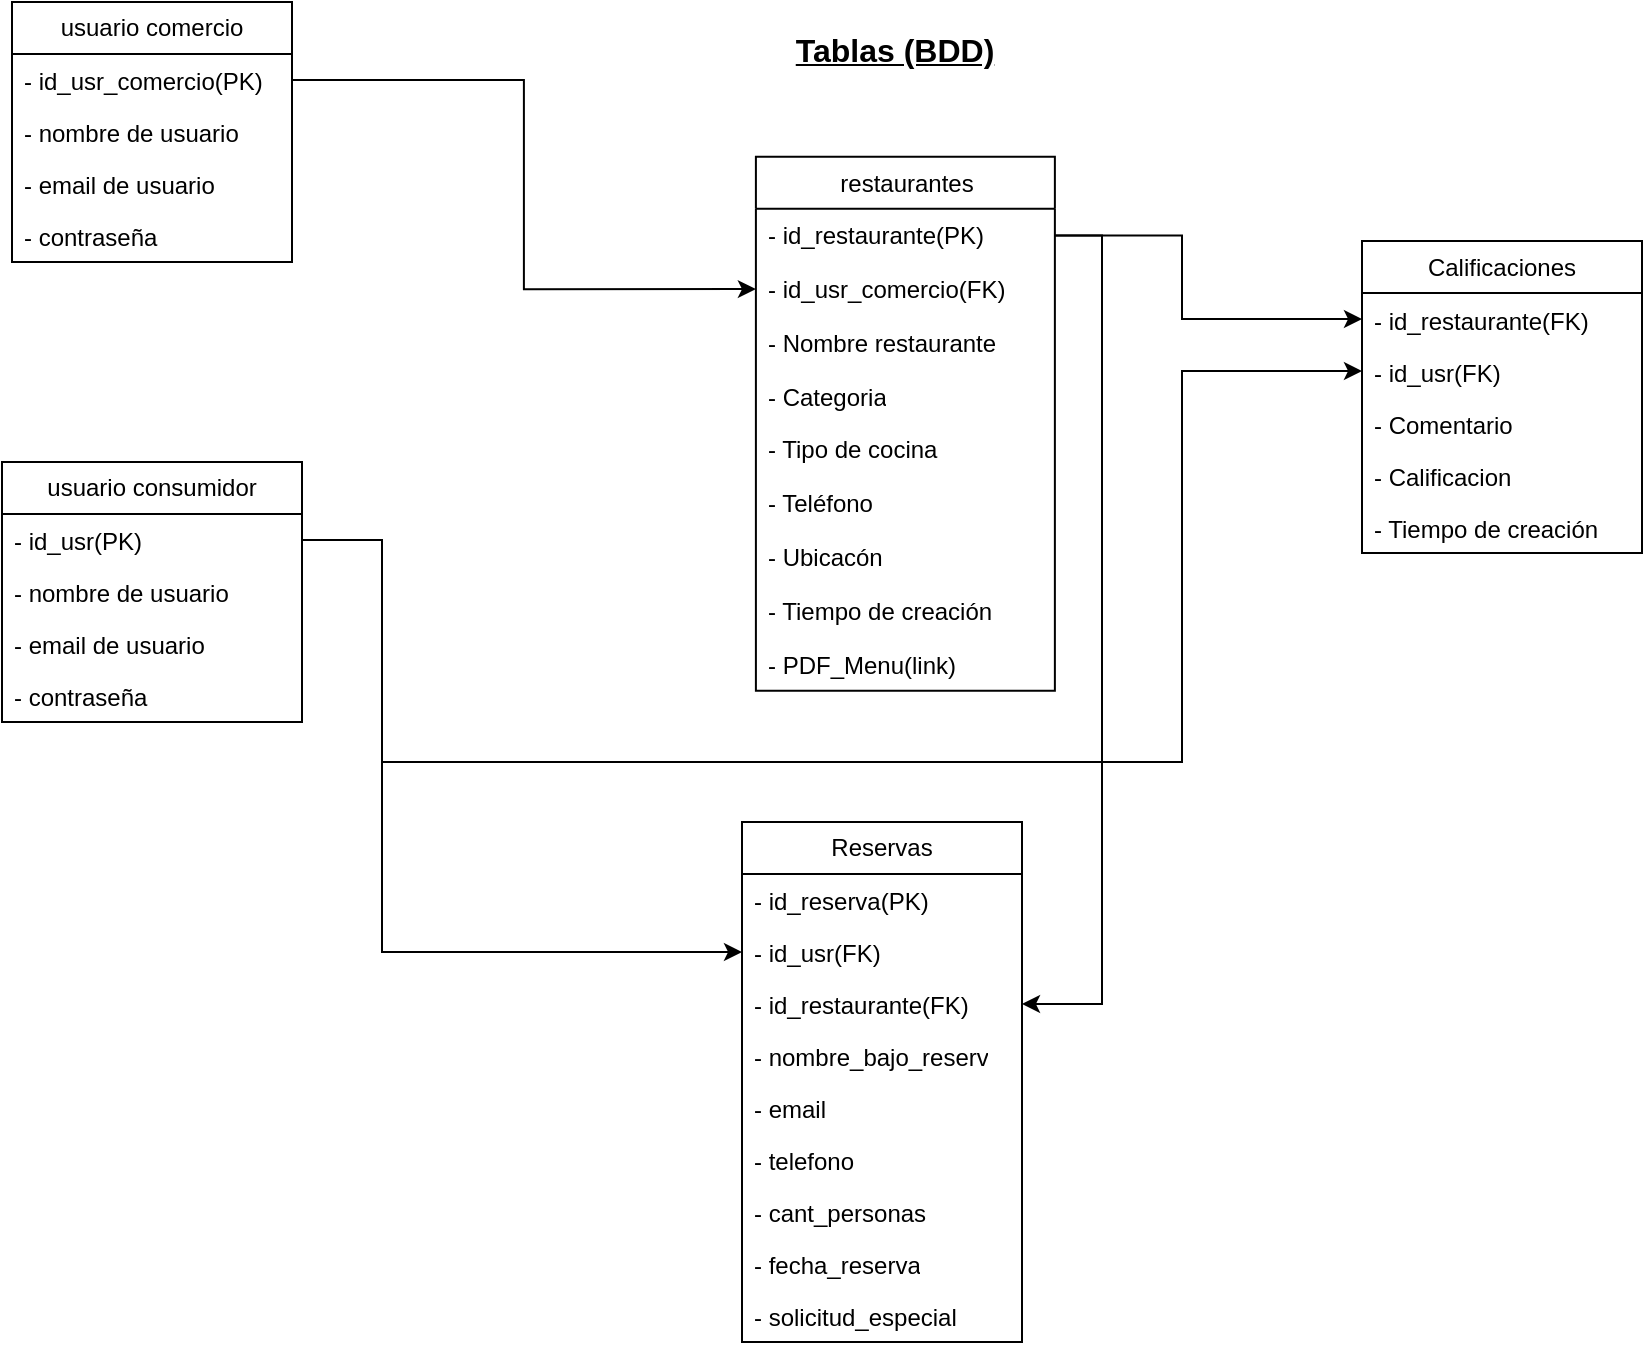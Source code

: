 <mxfile version="27.0.9" pages="2">
  <diagram name="Página-1" id="EkwbpVTmHKgtRrNrL3jN">
    <mxGraphModel dx="2352" dy="2731" grid="1" gridSize="10" guides="1" tooltips="1" connect="1" arrows="1" fold="1" page="1" pageScale="1" pageWidth="827" pageHeight="1169" math="0" shadow="0">
      <root>
        <mxCell id="0" />
        <mxCell id="1" parent="0" />
        <mxCell id="1ydhK5MR_Jvg4qvU5Txj-36" value="Reservas" style="swimlane;fontStyle=0;childLayout=stackLayout;horizontal=1;startSize=26;fillColor=none;horizontalStack=0;resizeParent=1;resizeParentMax=0;resizeLast=0;collapsible=1;marginBottom=0;whiteSpace=wrap;html=1;" vertex="1" parent="1">
          <mxGeometry x="-900" y="-1820" width="140" height="260" as="geometry" />
        </mxCell>
        <mxCell id="1ydhK5MR_Jvg4qvU5Txj-37" value="- id_reserva(PK)" style="text;strokeColor=none;fillColor=none;align=left;verticalAlign=top;spacingLeft=4;spacingRight=4;overflow=hidden;rotatable=0;points=[[0,0.5],[1,0.5]];portConstraint=eastwest;whiteSpace=wrap;html=1;" vertex="1" parent="1ydhK5MR_Jvg4qvU5Txj-36">
          <mxGeometry y="26" width="140" height="26" as="geometry" />
        </mxCell>
        <mxCell id="1ydhK5MR_Jvg4qvU5Txj-38" value="- id_usr(FK)" style="text;strokeColor=none;fillColor=none;align=left;verticalAlign=top;spacingLeft=4;spacingRight=4;overflow=hidden;rotatable=0;points=[[0,0.5],[1,0.5]];portConstraint=eastwest;whiteSpace=wrap;html=1;" vertex="1" parent="1ydhK5MR_Jvg4qvU5Txj-36">
          <mxGeometry y="52" width="140" height="26" as="geometry" />
        </mxCell>
        <mxCell id="1ydhK5MR_Jvg4qvU5Txj-39" value="- id_restaurante(FK)" style="text;strokeColor=none;fillColor=none;align=left;verticalAlign=top;spacingLeft=4;spacingRight=4;overflow=hidden;rotatable=0;points=[[0,0.5],[1,0.5]];portConstraint=eastwest;whiteSpace=wrap;html=1;" vertex="1" parent="1ydhK5MR_Jvg4qvU5Txj-36">
          <mxGeometry y="78" width="140" height="26" as="geometry" />
        </mxCell>
        <mxCell id="1ydhK5MR_Jvg4qvU5Txj-40" value="- nombre_bajo_reserv" style="text;strokeColor=none;fillColor=none;align=left;verticalAlign=top;spacingLeft=4;spacingRight=4;overflow=hidden;rotatable=0;points=[[0,0.5],[1,0.5]];portConstraint=eastwest;whiteSpace=wrap;html=1;" vertex="1" parent="1ydhK5MR_Jvg4qvU5Txj-36">
          <mxGeometry y="104" width="140" height="26" as="geometry" />
        </mxCell>
        <mxCell id="1ydhK5MR_Jvg4qvU5Txj-41" value="- email" style="text;strokeColor=none;fillColor=none;align=left;verticalAlign=top;spacingLeft=4;spacingRight=4;overflow=hidden;rotatable=0;points=[[0,0.5],[1,0.5]];portConstraint=eastwest;whiteSpace=wrap;html=1;" vertex="1" parent="1ydhK5MR_Jvg4qvU5Txj-36">
          <mxGeometry y="130" width="140" height="26" as="geometry" />
        </mxCell>
        <mxCell id="1ydhK5MR_Jvg4qvU5Txj-42" value="- telefono" style="text;strokeColor=none;fillColor=none;align=left;verticalAlign=top;spacingLeft=4;spacingRight=4;overflow=hidden;rotatable=0;points=[[0,0.5],[1,0.5]];portConstraint=eastwest;whiteSpace=wrap;html=1;" vertex="1" parent="1ydhK5MR_Jvg4qvU5Txj-36">
          <mxGeometry y="156" width="140" height="26" as="geometry" />
        </mxCell>
        <mxCell id="1ydhK5MR_Jvg4qvU5Txj-43" value="- cant_personas" style="text;strokeColor=none;fillColor=none;align=left;verticalAlign=top;spacingLeft=4;spacingRight=4;overflow=hidden;rotatable=0;points=[[0,0.5],[1,0.5]];portConstraint=eastwest;whiteSpace=wrap;html=1;" vertex="1" parent="1ydhK5MR_Jvg4qvU5Txj-36">
          <mxGeometry y="182" width="140" height="26" as="geometry" />
        </mxCell>
        <mxCell id="1ydhK5MR_Jvg4qvU5Txj-45" value="- fecha_reserva" style="text;strokeColor=none;fillColor=none;align=left;verticalAlign=top;spacingLeft=4;spacingRight=4;overflow=hidden;rotatable=0;points=[[0,0.5],[1,0.5]];portConstraint=eastwest;whiteSpace=wrap;html=1;" vertex="1" parent="1ydhK5MR_Jvg4qvU5Txj-36">
          <mxGeometry y="208" width="140" height="26" as="geometry" />
        </mxCell>
        <mxCell id="1ydhK5MR_Jvg4qvU5Txj-46" value="- solicitud_especial" style="text;strokeColor=none;fillColor=none;align=left;verticalAlign=top;spacingLeft=4;spacingRight=4;overflow=hidden;rotatable=0;points=[[0,0.5],[1,0.5]];portConstraint=eastwest;whiteSpace=wrap;html=1;" vertex="1" parent="1ydhK5MR_Jvg4qvU5Txj-36">
          <mxGeometry y="234" width="140" height="26" as="geometry" />
        </mxCell>
        <mxCell id="1ydhK5MR_Jvg4qvU5Txj-1" value="&lt;u&gt;&lt;font&gt;Tablas (BDD)&lt;/font&gt;&lt;/u&gt;" style="text;align=center;fontStyle=1;verticalAlign=middle;spacingLeft=3;spacingRight=3;strokeColor=none;rotatable=0;points=[[0,0.5],[1,0.5]];portConstraint=eastwest;html=1;fontSize=16;container=0;" vertex="1" parent="1">
          <mxGeometry x="-914.407" y="-2220" width="181.525" height="27.372" as="geometry" />
        </mxCell>
        <mxCell id="1ydhK5MR_Jvg4qvU5Txj-2" style="text;strokeColor=none;fillColor=none;align=left;verticalAlign=top;spacingLeft=4;spacingRight=4;overflow=hidden;rotatable=0;points=[[0,0.5],[1,0.5]];portConstraint=eastwest;whiteSpace=wrap;html=1;" vertex="1" parent="1">
          <mxGeometry x="-893.051" y="-1967.335" width="117.458" height="14.739" as="geometry" />
        </mxCell>
        <mxCell id="1ydhK5MR_Jvg4qvU5Txj-3" style="text;strokeColor=none;fillColor=none;align=left;verticalAlign=top;spacingLeft=4;spacingRight=4;overflow=hidden;rotatable=0;points=[[0,0.5],[1,0.5]];portConstraint=eastwest;whiteSpace=wrap;html=1;" vertex="1" parent="1">
          <mxGeometry x="-898.39" y="-2054.715" width="149.492" height="33.689" as="geometry" />
        </mxCell>
        <mxCell id="1ydhK5MR_Jvg4qvU5Txj-6" value="usuario consumidor" style="swimlane;fontStyle=0;childLayout=stackLayout;horizontal=1;startSize=26;fillColor=none;horizontalStack=0;resizeParent=1;resizeParentMax=0;resizeLast=0;collapsible=1;marginBottom=0;whiteSpace=wrap;html=1;" vertex="1" parent="1">
          <mxGeometry x="-1270" y="-2000" width="150" height="130" as="geometry" />
        </mxCell>
        <mxCell id="1ydhK5MR_Jvg4qvU5Txj-8" value="- id_usr(PK)" style="text;strokeColor=none;fillColor=none;align=left;verticalAlign=top;spacingLeft=4;spacingRight=4;overflow=hidden;rotatable=0;points=[[0,0.5],[1,0.5]];portConstraint=eastwest;whiteSpace=wrap;html=1;" vertex="1" parent="1ydhK5MR_Jvg4qvU5Txj-6">
          <mxGeometry y="26" width="150" height="26" as="geometry" />
        </mxCell>
        <mxCell id="1ydhK5MR_Jvg4qvU5Txj-9" value="- nombre de usuario" style="text;strokeColor=none;fillColor=none;align=left;verticalAlign=top;spacingLeft=4;spacingRight=4;overflow=hidden;rotatable=0;points=[[0,0.5],[1,0.5]];portConstraint=eastwest;whiteSpace=wrap;html=1;" vertex="1" parent="1ydhK5MR_Jvg4qvU5Txj-6">
          <mxGeometry y="52" width="150" height="26" as="geometry" />
        </mxCell>
        <mxCell id="1ydhK5MR_Jvg4qvU5Txj-10" value="- email de usuario" style="text;strokeColor=none;fillColor=none;align=left;verticalAlign=top;spacingLeft=4;spacingRight=4;overflow=hidden;rotatable=0;points=[[0,0.5],[1,0.5]];portConstraint=eastwest;whiteSpace=wrap;html=1;" vertex="1" parent="1ydhK5MR_Jvg4qvU5Txj-6">
          <mxGeometry y="78" width="150" height="26" as="geometry" />
        </mxCell>
        <mxCell id="1ydhK5MR_Jvg4qvU5Txj-11" value="- contraseña" style="text;strokeColor=none;fillColor=none;align=left;verticalAlign=top;spacingLeft=4;spacingRight=4;overflow=hidden;rotatable=0;points=[[0,0.5],[1,0.5]];portConstraint=eastwest;whiteSpace=wrap;html=1;" vertex="1" parent="1ydhK5MR_Jvg4qvU5Txj-6">
          <mxGeometry y="104" width="150" height="26" as="geometry" />
        </mxCell>
        <mxCell id="1ydhK5MR_Jvg4qvU5Txj-13" value="restaurantes" style="swimlane;fontStyle=0;childLayout=stackLayout;horizontal=1;startSize=26;fillColor=none;horizontalStack=0;resizeParent=1;resizeParentMax=0;resizeLast=0;collapsible=1;marginBottom=0;html=1;verticalAlign=top;container=0;" vertex="1" parent="1">
          <mxGeometry x="-893.051" y="-2152.62" width="149.491" height="267.016" as="geometry" />
        </mxCell>
        <mxCell id="1ydhK5MR_Jvg4qvU5Txj-14" value="- id_restaurante(PK)" style="text;strokeColor=none;fillColor=none;align=left;verticalAlign=top;spacingLeft=4;spacingRight=4;overflow=hidden;rotatable=0;points=[[0,0.5],[1,0.5]];portConstraint=eastwest;whiteSpace=wrap;html=1;container=0;" vertex="1" parent="1ydhK5MR_Jvg4qvU5Txj-13">
          <mxGeometry y="26" width="149.491" height="26.78" as="geometry" />
        </mxCell>
        <mxCell id="1ydhK5MR_Jvg4qvU5Txj-15" value="- id_usr_comercio(FK)" style="text;strokeColor=none;fillColor=none;align=left;verticalAlign=top;spacingLeft=4;spacingRight=4;overflow=hidden;rotatable=0;points=[[0,0.5],[1,0.5]];portConstraint=eastwest;whiteSpace=wrap;html=1;container=0;" vertex="1" parent="1ydhK5MR_Jvg4qvU5Txj-13">
          <mxGeometry y="52.78" width="149.491" height="26.78" as="geometry" />
        </mxCell>
        <mxCell id="1ydhK5MR_Jvg4qvU5Txj-16" value="- Nombre restaurante" style="text;strokeColor=none;fillColor=none;align=left;verticalAlign=top;spacingLeft=4;spacingRight=4;overflow=hidden;rotatable=0;points=[[0,0.5],[1,0.5]];portConstraint=eastwest;whiteSpace=wrap;html=1;container=0;" vertex="1" parent="1ydhK5MR_Jvg4qvU5Txj-13">
          <mxGeometry y="79.559" width="149.491" height="26.78" as="geometry" />
        </mxCell>
        <mxCell id="1ydhK5MR_Jvg4qvU5Txj-17" value="- Categoria" style="text;strokeColor=none;fillColor=none;align=left;verticalAlign=top;spacingLeft=4;spacingRight=4;overflow=hidden;rotatable=0;points=[[0,0.5],[1,0.5]];portConstraint=eastwest;whiteSpace=wrap;html=1;container=0;" vertex="1" parent="1ydhK5MR_Jvg4qvU5Txj-13">
          <mxGeometry y="106.339" width="149.491" height="26.78" as="geometry" />
        </mxCell>
        <mxCell id="1ydhK5MR_Jvg4qvU5Txj-18" value="- Tipo de cocina" style="text;strokeColor=none;fillColor=none;align=left;verticalAlign=top;spacingLeft=4;spacingRight=4;overflow=hidden;rotatable=0;points=[[0,0.5],[1,0.5]];portConstraint=eastwest;whiteSpace=wrap;html=1;container=0;" vertex="1" parent="1ydhK5MR_Jvg4qvU5Txj-13">
          <mxGeometry y="133.118" width="149.491" height="26.78" as="geometry" />
        </mxCell>
        <mxCell id="1ydhK5MR_Jvg4qvU5Txj-19" value="- Teléfono" style="text;strokeColor=none;fillColor=none;align=left;verticalAlign=top;spacingLeft=4;spacingRight=4;overflow=hidden;rotatable=0;points=[[0,0.5],[1,0.5]];portConstraint=eastwest;whiteSpace=wrap;html=1;container=0;" vertex="1" parent="1ydhK5MR_Jvg4qvU5Txj-13">
          <mxGeometry y="159.898" width="149.491" height="26.78" as="geometry" />
        </mxCell>
        <mxCell id="1ydhK5MR_Jvg4qvU5Txj-20" value="- Ubicacón" style="text;strokeColor=none;fillColor=none;align=left;verticalAlign=top;spacingLeft=4;spacingRight=4;overflow=hidden;rotatable=0;points=[[0,0.5],[1,0.5]];portConstraint=eastwest;whiteSpace=wrap;html=1;container=0;" vertex="1" parent="1ydhK5MR_Jvg4qvU5Txj-13">
          <mxGeometry y="186.677" width="149.491" height="26.78" as="geometry" />
        </mxCell>
        <mxCell id="1ydhK5MR_Jvg4qvU5Txj-21" value="- Tiempo de creación" style="text;strokeColor=none;fillColor=none;align=left;verticalAlign=top;spacingLeft=4;spacingRight=4;overflow=hidden;rotatable=0;points=[[0,0.5],[1,0.5]];portConstraint=eastwest;whiteSpace=wrap;html=1;container=0;" vertex="1" parent="1ydhK5MR_Jvg4qvU5Txj-13">
          <mxGeometry y="213.457" width="149.491" height="26.78" as="geometry" />
        </mxCell>
        <mxCell id="1ydhK5MR_Jvg4qvU5Txj-50" value="- PDF_Menu(link)" style="text;strokeColor=none;fillColor=none;align=left;verticalAlign=top;spacingLeft=4;spacingRight=4;overflow=hidden;rotatable=0;points=[[0,0.5],[1,0.5]];portConstraint=eastwest;whiteSpace=wrap;html=1;container=0;" vertex="1" parent="1ydhK5MR_Jvg4qvU5Txj-13">
          <mxGeometry y="240.236" width="149.491" height="26.78" as="geometry" />
        </mxCell>
        <mxCell id="1ydhK5MR_Jvg4qvU5Txj-22" value="Calificaciones" style="swimlane;fontStyle=0;childLayout=stackLayout;horizontal=1;startSize=26;fillColor=none;horizontalStack=0;resizeParent=1;resizeParentMax=0;resizeLast=0;collapsible=1;marginBottom=0;whiteSpace=wrap;html=1;" vertex="1" parent="1">
          <mxGeometry x="-590" y="-2110.5" width="140" height="156" as="geometry" />
        </mxCell>
        <mxCell id="1ydhK5MR_Jvg4qvU5Txj-23" value="- id_restaurante(FK)" style="text;strokeColor=none;fillColor=none;align=left;verticalAlign=top;spacingLeft=4;spacingRight=4;overflow=hidden;rotatable=0;points=[[0,0.5],[1,0.5]];portConstraint=eastwest;whiteSpace=wrap;html=1;" vertex="1" parent="1ydhK5MR_Jvg4qvU5Txj-22">
          <mxGeometry y="26" width="140" height="26" as="geometry" />
        </mxCell>
        <mxCell id="1ydhK5MR_Jvg4qvU5Txj-24" value="- id_usr(FK)" style="text;strokeColor=none;fillColor=none;align=left;verticalAlign=top;spacingLeft=4;spacingRight=4;overflow=hidden;rotatable=0;points=[[0,0.5],[1,0.5]];portConstraint=eastwest;whiteSpace=wrap;html=1;" vertex="1" parent="1ydhK5MR_Jvg4qvU5Txj-22">
          <mxGeometry y="52" width="140" height="26" as="geometry" />
        </mxCell>
        <mxCell id="1ydhK5MR_Jvg4qvU5Txj-25" value="- Comentario" style="text;strokeColor=none;fillColor=none;align=left;verticalAlign=top;spacingLeft=4;spacingRight=4;overflow=hidden;rotatable=0;points=[[0,0.5],[1,0.5]];portConstraint=eastwest;whiteSpace=wrap;html=1;" vertex="1" parent="1ydhK5MR_Jvg4qvU5Txj-22">
          <mxGeometry y="78" width="140" height="26" as="geometry" />
        </mxCell>
        <mxCell id="1ydhK5MR_Jvg4qvU5Txj-26" value="- Calificacion" style="text;strokeColor=none;fillColor=none;align=left;verticalAlign=top;spacingLeft=4;spacingRight=4;overflow=hidden;rotatable=0;points=[[0,0.5],[1,0.5]];portConstraint=eastwest;whiteSpace=wrap;html=1;" vertex="1" parent="1ydhK5MR_Jvg4qvU5Txj-22">
          <mxGeometry y="104" width="140" height="26" as="geometry" />
        </mxCell>
        <mxCell id="1ydhK5MR_Jvg4qvU5Txj-27" value="- Tiempo de creación" style="text;strokeColor=none;fillColor=none;align=left;verticalAlign=top;spacingLeft=4;spacingRight=4;overflow=hidden;rotatable=0;points=[[0,0.5],[1,0.5]];portConstraint=eastwest;whiteSpace=wrap;html=1;" vertex="1" parent="1ydhK5MR_Jvg4qvU5Txj-22">
          <mxGeometry y="130" width="140" height="26" as="geometry" />
        </mxCell>
        <mxCell id="1ydhK5MR_Jvg4qvU5Txj-28" style="edgeStyle=orthogonalEdgeStyle;rounded=0;orthogonalLoop=1;jettySize=auto;html=1;exitX=1;exitY=0.5;exitDx=0;exitDy=0;entryX=0;entryY=0.5;entryDx=0;entryDy=0;" edge="1" parent="1" source="1ydhK5MR_Jvg4qvU5Txj-14" target="1ydhK5MR_Jvg4qvU5Txj-23">
          <mxGeometry relative="1" as="geometry">
            <Array as="points">
              <mxPoint x="-680" y="-2113" />
              <mxPoint x="-680" y="-2072" />
            </Array>
          </mxGeometry>
        </mxCell>
        <mxCell id="1ydhK5MR_Jvg4qvU5Txj-49" style="edgeStyle=orthogonalEdgeStyle;rounded=0;orthogonalLoop=1;jettySize=auto;html=1;exitX=1;exitY=0.5;exitDx=0;exitDy=0;entryX=1;entryY=0.5;entryDx=0;entryDy=0;" edge="1" parent="1" source="1ydhK5MR_Jvg4qvU5Txj-14" target="1ydhK5MR_Jvg4qvU5Txj-39">
          <mxGeometry relative="1" as="geometry">
            <Array as="points">
              <mxPoint x="-720" y="-2113" />
              <mxPoint x="-720" y="-1729" />
            </Array>
          </mxGeometry>
        </mxCell>
        <mxCell id="1ydhK5MR_Jvg4qvU5Txj-51" value="usuario comercio" style="swimlane;fontStyle=0;childLayout=stackLayout;horizontal=1;startSize=26;fillColor=none;horizontalStack=0;resizeParent=1;resizeParentMax=0;resizeLast=0;collapsible=1;marginBottom=0;whiteSpace=wrap;html=1;" vertex="1" parent="1">
          <mxGeometry x="-1265" y="-2230" width="140" height="130" as="geometry" />
        </mxCell>
        <mxCell id="1ydhK5MR_Jvg4qvU5Txj-52" value="- id_usr_comercio(PK)" style="text;strokeColor=none;fillColor=none;align=left;verticalAlign=top;spacingLeft=4;spacingRight=4;overflow=hidden;rotatable=0;points=[[0,0.5],[1,0.5]];portConstraint=eastwest;whiteSpace=wrap;html=1;" vertex="1" parent="1ydhK5MR_Jvg4qvU5Txj-51">
          <mxGeometry y="26" width="140" height="26" as="geometry" />
        </mxCell>
        <mxCell id="1ydhK5MR_Jvg4qvU5Txj-53" value="- nombre de usuario" style="text;strokeColor=none;fillColor=none;align=left;verticalAlign=top;spacingLeft=4;spacingRight=4;overflow=hidden;rotatable=0;points=[[0,0.5],[1,0.5]];portConstraint=eastwest;whiteSpace=wrap;html=1;" vertex="1" parent="1ydhK5MR_Jvg4qvU5Txj-51">
          <mxGeometry y="52" width="140" height="26" as="geometry" />
        </mxCell>
        <mxCell id="1ydhK5MR_Jvg4qvU5Txj-54" value="- email de usuario" style="text;strokeColor=none;fillColor=none;align=left;verticalAlign=top;spacingLeft=4;spacingRight=4;overflow=hidden;rotatable=0;points=[[0,0.5],[1,0.5]];portConstraint=eastwest;whiteSpace=wrap;html=1;" vertex="1" parent="1ydhK5MR_Jvg4qvU5Txj-51">
          <mxGeometry y="78" width="140" height="26" as="geometry" />
        </mxCell>
        <mxCell id="1ydhK5MR_Jvg4qvU5Txj-55" value="- contraseña" style="text;strokeColor=none;fillColor=none;align=left;verticalAlign=top;spacingLeft=4;spacingRight=4;overflow=hidden;rotatable=0;points=[[0,0.5],[1,0.5]];portConstraint=eastwest;whiteSpace=wrap;html=1;" vertex="1" parent="1ydhK5MR_Jvg4qvU5Txj-51">
          <mxGeometry y="104" width="140" height="26" as="geometry" />
        </mxCell>
        <mxCell id="1ydhK5MR_Jvg4qvU5Txj-57" style="edgeStyle=orthogonalEdgeStyle;rounded=0;orthogonalLoop=1;jettySize=auto;html=1;exitX=1;exitY=0.5;exitDx=0;exitDy=0;entryX=0;entryY=0.5;entryDx=0;entryDy=0;" edge="1" parent="1" source="1ydhK5MR_Jvg4qvU5Txj-52" target="1ydhK5MR_Jvg4qvU5Txj-15">
          <mxGeometry relative="1" as="geometry" />
        </mxCell>
        <mxCell id="1ydhK5MR_Jvg4qvU5Txj-61" style="edgeStyle=orthogonalEdgeStyle;rounded=0;orthogonalLoop=1;jettySize=auto;html=1;exitX=1;exitY=0.5;exitDx=0;exitDy=0;entryX=0;entryY=0.5;entryDx=0;entryDy=0;" edge="1" parent="1" source="1ydhK5MR_Jvg4qvU5Txj-8" target="1ydhK5MR_Jvg4qvU5Txj-38">
          <mxGeometry relative="1" as="geometry">
            <Array as="points">
              <mxPoint x="-1080" y="-1961" />
              <mxPoint x="-1080" y="-1755" />
            </Array>
          </mxGeometry>
        </mxCell>
        <mxCell id="1ydhK5MR_Jvg4qvU5Txj-65" style="edgeStyle=orthogonalEdgeStyle;rounded=0;orthogonalLoop=1;jettySize=auto;html=1;exitX=1;exitY=0.5;exitDx=0;exitDy=0;entryX=0;entryY=0.5;entryDx=0;entryDy=0;" edge="1" parent="1" source="1ydhK5MR_Jvg4qvU5Txj-8" target="1ydhK5MR_Jvg4qvU5Txj-24">
          <mxGeometry relative="1" as="geometry">
            <Array as="points">
              <mxPoint x="-1080" y="-1961" />
              <mxPoint x="-1080" y="-1850" />
              <mxPoint x="-680" y="-1850" />
              <mxPoint x="-680" y="-2046" />
            </Array>
          </mxGeometry>
        </mxCell>
      </root>
    </mxGraphModel>
  </diagram>
  <diagram name="Página-2" id="0cM_0j8qTnwQFA4q2TB_">
    <mxGraphModel dx="918" dy="517" grid="1" gridSize="10" guides="1" tooltips="1" connect="1" arrows="1" fold="1" page="1" pageScale="1" pageWidth="827" pageHeight="1169" math="0" shadow="0">
      <root>
        <mxCell id="0" />
        <mxCell id="1" parent="0" />
        <mxCell id="doMoEdmNG70haGPzJiyn-3" value="mejores review&lt;div&gt;mayor publicidad&lt;/div&gt;" style="text;html=1;align=center;verticalAlign=middle;resizable=0;points=[];autosize=1;strokeColor=none;fillColor=none;" parent="1" vertex="1">
          <mxGeometry x="660" y="780" width="110" height="40" as="geometry" />
        </mxCell>
        <mxCell id="doMoEdmNG70haGPzJiyn-4" value="Mapa lógico del sitio web" style="text;strokeColor=none;align=center;fillColor=none;html=1;verticalAlign=middle;whiteSpace=wrap;rounded=0;fontSize=16;fontStyle=5" parent="1" vertex="1">
          <mxGeometry x="790" y="40" width="220" height="50" as="geometry" />
        </mxCell>
        <mxCell id="doMoEdmNG70haGPzJiyn-38" style="edgeStyle=orthogonalEdgeStyle;rounded=0;orthogonalLoop=1;jettySize=auto;html=1;entryX=0.549;entryY=0.021;entryDx=0;entryDy=0;entryPerimeter=0;" parent="1" source="doMoEdmNG70haGPzJiyn-34" target="doMoEdmNG70haGPzJiyn-3" edge="1">
          <mxGeometry relative="1" as="geometry" />
        </mxCell>
        <mxCell id="doMoEdmNG70haGPzJiyn-6" style="edgeStyle=orthogonalEdgeStyle;rounded=0;orthogonalLoop=1;jettySize=auto;html=1;exitX=1;exitY=0.5;exitDx=0;exitDy=0;" parent="1" edge="1">
          <mxGeometry relative="1" as="geometry">
            <mxPoint x="460.0" y="798.0" as="sourcePoint" />
            <mxPoint x="460.0" y="798.0" as="targetPoint" />
          </mxGeometry>
        </mxCell>
        <mxCell id="doMoEdmNG70haGPzJiyn-7" style="edgeStyle=orthogonalEdgeStyle;rounded=0;orthogonalLoop=1;jettySize=auto;html=1;exitX=1;exitY=0.5;exitDx=0;exitDy=0;entryX=1;entryY=0.5;entryDx=0;entryDy=0;" parent="1" source="doMoEdmNG70haGPzJiyn-9" target="doMoEdmNG70haGPzJiyn-22" edge="1">
          <mxGeometry relative="1" as="geometry">
            <Array as="points">
              <mxPoint x="1070" y="460" />
              <mxPoint x="1070" y="130" />
            </Array>
          </mxGeometry>
        </mxCell>
        <mxCell id="doMoEdmNG70haGPzJiyn-8" style="edgeStyle=orthogonalEdgeStyle;rounded=0;orthogonalLoop=1;jettySize=auto;html=1;exitX=0;exitY=0.5;exitDx=0;exitDy=0;" parent="1" source="doMoEdmNG70haGPzJiyn-9" edge="1">
          <mxGeometry relative="1" as="geometry">
            <mxPoint x="770" y="560" as="targetPoint" />
          </mxGeometry>
        </mxCell>
        <mxCell id="doMoEdmNG70haGPzJiyn-9" value="¿Logeado?" style="rhombus;whiteSpace=wrap;html=1;" parent="1" vertex="1">
          <mxGeometry x="836" y="420" width="110" height="80" as="geometry" />
        </mxCell>
        <mxCell id="doMoEdmNG70haGPzJiyn-10" value="Si" style="text;html=1;align=center;verticalAlign=middle;resizable=0;points=[];autosize=1;strokeColor=none;fillColor=none;" parent="1" vertex="1">
          <mxGeometry x="780" y="430" width="30" height="30" as="geometry" />
        </mxCell>
        <mxCell id="doMoEdmNG70haGPzJiyn-11" value="No&lt;div&gt;&lt;br&gt;&lt;/div&gt;" style="text;strokeColor=none;align=center;fillColor=none;html=1;verticalAlign=middle;whiteSpace=wrap;rounded=0;" parent="1" vertex="1">
          <mxGeometry x="946" y="430" width="100" height="50" as="geometry" />
        </mxCell>
        <mxCell id="O2--jTyH-XFZfrqn2WmB-8" style="edgeStyle=orthogonalEdgeStyle;rounded=0;orthogonalLoop=1;jettySize=auto;html=1;exitX=0;exitY=0.5;exitDx=0;exitDy=0;entryX=1;entryY=0.5;entryDx=0;entryDy=0;" edge="1" parent="1" source="doMoEdmNG70haGPzJiyn-12" target="O2--jTyH-XFZfrqn2WmB-7">
          <mxGeometry relative="1" as="geometry" />
        </mxCell>
        <mxCell id="doMoEdmNG70haGPzJiyn-12" value="Realizar reserva" style="rounded=0;whiteSpace=wrap;html=1;" parent="1" vertex="1">
          <mxGeometry x="440" y="650" width="110" height="40" as="geometry" />
        </mxCell>
        <mxCell id="doMoEdmNG70haGPzJiyn-13" style="edgeStyle=orthogonalEdgeStyle;rounded=0;orthogonalLoop=1;jettySize=auto;html=1;exitX=1;exitY=0.5;exitDx=0;exitDy=0;" parent="1" source="doMoEdmNG70haGPzJiyn-15" edge="1">
          <mxGeometry relative="1" as="geometry">
            <mxPoint x="890" y="624.963" as="targetPoint" />
          </mxGeometry>
        </mxCell>
        <mxCell id="doMoEdmNG70haGPzJiyn-14" style="edgeStyle=orthogonalEdgeStyle;rounded=0;orthogonalLoop=1;jettySize=auto;html=1;exitX=0;exitY=0.5;exitDx=0;exitDy=0;" parent="1" source="doMoEdmNG70haGPzJiyn-15" edge="1">
          <mxGeometry relative="1" as="geometry">
            <mxPoint x="554" y="575" as="targetPoint" />
            <Array as="points">
              <mxPoint x="604" y="625" />
              <mxPoint x="604" y="575" />
              <mxPoint x="574" y="575" />
            </Array>
          </mxGeometry>
        </mxCell>
        <mxCell id="doMoEdmNG70haGPzJiyn-15" value="¿Que tipo de usuario es?" style="rhombus;whiteSpace=wrap;html=1;" parent="1" vertex="1">
          <mxGeometry x="706.5" y="570" width="129.5" height="110" as="geometry" />
        </mxCell>
        <mxCell id="doMoEdmNG70haGPzJiyn-16" value="Agregar fav" style="rounded=0;whiteSpace=wrap;html=1;" parent="1" vertex="1">
          <mxGeometry x="440.5" y="550" width="110" height="37" as="geometry" />
        </mxCell>
        <mxCell id="doMoEdmNG70haGPzJiyn-17" value="Consumidor" style="text;strokeColor=none;align=center;fillColor=none;html=1;verticalAlign=middle;whiteSpace=wrap;rounded=0;fontSize=12;" parent="1" vertex="1">
          <mxGeometry x="584" y="587" width="150" height="19" as="geometry" />
        </mxCell>
        <mxCell id="doMoEdmNG70haGPzJiyn-18" style="edgeStyle=orthogonalEdgeStyle;rounded=0;orthogonalLoop=1;jettySize=auto;html=1;exitX=1;exitY=0;exitDx=0;exitDy=0;" parent="1" source="doMoEdmNG70haGPzJiyn-20" edge="1">
          <mxGeometry relative="1" as="geometry">
            <Array as="points">
              <mxPoint x="1060" y="590" />
              <mxPoint x="1060" y="567" />
            </Array>
            <mxPoint x="1100.0" y="567.0" as="targetPoint" />
          </mxGeometry>
        </mxCell>
        <mxCell id="doMoEdmNG70haGPzJiyn-19" style="edgeStyle=orthogonalEdgeStyle;rounded=0;orthogonalLoop=1;jettySize=auto;html=1;exitX=1;exitY=1;exitDx=0;exitDy=0;" parent="1" source="doMoEdmNG70haGPzJiyn-20" edge="1">
          <mxGeometry relative="1" as="geometry">
            <mxPoint x="1094" y="691" as="targetPoint" />
            <Array as="points">
              <mxPoint x="1060" y="660" />
              <mxPoint x="1060" y="691" />
            </Array>
          </mxGeometry>
        </mxCell>
        <mxCell id="doMoEdmNG70haGPzJiyn-20" value="Publicitar tu establecimiento" style="rounded=0;whiteSpace=wrap;html=1;" parent="1" vertex="1">
          <mxGeometry x="900" y="590" width="125.5" height="70" as="geometry" />
        </mxCell>
        <mxCell id="doMoEdmNG70haGPzJiyn-21" style="edgeStyle=orthogonalEdgeStyle;rounded=0;orthogonalLoop=1;jettySize=auto;html=1;exitX=0.5;exitY=1;exitDx=0;exitDy=0;entryX=0.5;entryY=0;entryDx=0;entryDy=0;" parent="1" source="doMoEdmNG70haGPzJiyn-22" target="doMoEdmNG70haGPzJiyn-27" edge="1">
          <mxGeometry relative="1" as="geometry" />
        </mxCell>
        <mxCell id="doMoEdmNG70haGPzJiyn-22" value="&lt;font size=&quot;1&quot;&gt;HOME&lt;/font&gt;" style="rounded=1;whiteSpace=wrap;html=1;" parent="1" vertex="1">
          <mxGeometry x="828" y="110" width="126" height="40" as="geometry" />
        </mxCell>
        <mxCell id="doMoEdmNG70haGPzJiyn-26" style="edgeStyle=orthogonalEdgeStyle;rounded=0;orthogonalLoop=1;jettySize=auto;html=1;exitX=0.5;exitY=1;exitDx=0;exitDy=0;entryX=0.5;entryY=0;entryDx=0;entryDy=0;" parent="1" source="doMoEdmNG70haGPzJiyn-27" target="doMoEdmNG70haGPzJiyn-29" edge="1">
          <mxGeometry relative="1" as="geometry" />
        </mxCell>
        <mxCell id="doMoEdmNG70haGPzJiyn-27" value="Buscador de restaurantes" style="html=1;whiteSpace=wrap;" parent="1" vertex="1">
          <mxGeometry x="841" y="180" width="100" height="45" as="geometry" />
        </mxCell>
        <mxCell id="doMoEdmNG70haGPzJiyn-28" style="edgeStyle=orthogonalEdgeStyle;rounded=0;orthogonalLoop=1;jettySize=auto;html=1;exitX=0.5;exitY=1;exitDx=0;exitDy=0;" parent="1" source="doMoEdmNG70haGPzJiyn-29" target="doMoEdmNG70haGPzJiyn-31" edge="1">
          <mxGeometry relative="1" as="geometry" />
        </mxCell>
        <mxCell id="doMoEdmNG70haGPzJiyn-29" value="Seleccionar Restaurante" style="rounded=0;whiteSpace=wrap;html=1;" parent="1" vertex="1">
          <mxGeometry x="846" y="250" width="90" height="40" as="geometry" />
        </mxCell>
        <mxCell id="doMoEdmNG70haGPzJiyn-30" style="edgeStyle=orthogonalEdgeStyle;rounded=0;orthogonalLoop=1;jettySize=auto;html=1;exitX=0.5;exitY=1;exitDx=0;exitDy=0;" parent="1" source="doMoEdmNG70haGPzJiyn-31" target="doMoEdmNG70haGPzJiyn-9" edge="1">
          <mxGeometry relative="1" as="geometry" />
        </mxCell>
        <mxCell id="doMoEdmNG70haGPzJiyn-31" value="Detalles del restaurante" style="rounded=0;whiteSpace=wrap;html=1;" parent="1" vertex="1">
          <mxGeometry x="843" y="330" width="96" height="50" as="geometry" />
        </mxCell>
        <mxCell id="doMoEdmNG70haGPzJiyn-32" style="edgeStyle=orthogonalEdgeStyle;rounded=0;orthogonalLoop=1;jettySize=auto;html=1;exitX=1;exitY=0.5;exitDx=0;exitDy=0;" parent="1" source="doMoEdmNG70haGPzJiyn-20" edge="1">
          <mxGeometry relative="1" as="geometry">
            <mxPoint x="1090" y="624.789" as="targetPoint" />
          </mxGeometry>
        </mxCell>
        <mxCell id="doMoEdmNG70haGPzJiyn-34" value="RETROALIEMNTACIÓN." style="text;html=1;align=center;verticalAlign=middle;resizable=0;points=[];autosize=1;strokeColor=none;fillColor=none;" parent="1" vertex="1">
          <mxGeometry x="640" y="730" width="160" height="30" as="geometry" />
        </mxCell>
        <mxCell id="doMoEdmNG70haGPzJiyn-35" value="Comercio" style="text;strokeColor=none;align=center;fillColor=none;html=1;verticalAlign=middle;whiteSpace=wrap;rounded=0;" parent="1" vertex="1">
          <mxGeometry x="810" y="581.5" width="90" height="30" as="geometry" />
        </mxCell>
        <mxCell id="doMoEdmNG70haGPzJiyn-36" style="edgeStyle=none;rounded=0;orthogonalLoop=1;jettySize=auto;html=1;entryX=1;entryY=0.5;entryDx=0;entryDy=0;exitX=0;exitY=0.5;exitDx=0;exitDy=0;" parent="1" source="doMoEdmNG70haGPzJiyn-15" target="doMoEdmNG70haGPzJiyn-12" edge="1">
          <mxGeometry relative="1" as="geometry">
            <Array as="points">
              <mxPoint x="604" y="625" />
              <mxPoint x="604" y="670" />
            </Array>
          </mxGeometry>
        </mxCell>
        <mxCell id="O2--jTyH-XFZfrqn2WmB-2" value="- Descuentos" style="text;strokeColor=none;fillColor=none;align=left;verticalAlign=top;spacingLeft=4;spacingRight=4;overflow=hidden;rotatable=0;points=[[0,0.5],[1,0.5]];portConstraint=eastwest;whiteSpace=wrap;html=1;fontSize=13;" vertex="1" parent="1">
          <mxGeometry x="1100" y="680" width="130" height="26" as="geometry" />
        </mxCell>
        <mxCell id="O2--jTyH-XFZfrqn2WmB-3" value="- Fotos y videos" style="text;strokeColor=none;fillColor=none;align=left;verticalAlign=top;spacingLeft=4;spacingRight=4;overflow=hidden;rotatable=0;points=[[0,0.5],[1,0.5]];portConstraint=eastwest;whiteSpace=wrap;html=1;fontSize=13;" vertex="1" parent="1">
          <mxGeometry x="1100" y="611.5" width="160" height="26" as="geometry" />
        </mxCell>
        <mxCell id="O2--jTyH-XFZfrqn2WmB-4" value="- Presentar su Menú" style="text;strokeColor=none;fillColor=none;align=left;verticalAlign=top;spacingLeft=4;spacingRight=4;overflow=hidden;rotatable=0;points=[[0,0.5],[1,0.5]];portConstraint=eastwest;whiteSpace=wrap;html=1;fontSize=13;" vertex="1" parent="1">
          <mxGeometry x="1100" y="550" width="190" height="26" as="geometry" />
        </mxCell>
        <mxCell id="O2--jTyH-XFZfrqn2WmB-9" style="edgeStyle=orthogonalEdgeStyle;rounded=0;orthogonalLoop=1;jettySize=auto;html=1;exitX=0.5;exitY=1;exitDx=0;exitDy=0;entryX=0.5;entryY=1;entryDx=0;entryDy=0;" edge="1" parent="1" source="O2--jTyH-XFZfrqn2WmB-7" target="doMoEdmNG70haGPzJiyn-20">
          <mxGeometry relative="1" as="geometry">
            <Array as="points">
              <mxPoint x="315" y="720" />
              <mxPoint x="963" y="720" />
            </Array>
          </mxGeometry>
        </mxCell>
        <mxCell id="O2--jTyH-XFZfrqn2WmB-7" value="Reseña" style="html=1;whiteSpace=wrap;" vertex="1" parent="1">
          <mxGeometry x="260" y="650" width="110" height="40" as="geometry" />
        </mxCell>
        <mxCell id="O2--jTyH-XFZfrqn2WmB-10" value="Metodo de verificación que fue (QR)" style="text;strokeColor=none;fillColor=none;align=left;verticalAlign=top;spacingLeft=4;spacingRight=4;overflow=hidden;rotatable=0;points=[[0,0.5],[1,0.5]];portConstraint=eastwest;whiteSpace=wrap;html=1;" vertex="1" parent="1">
          <mxGeometry x="342" y="606.25" width="144" height="37.5" as="geometry" />
        </mxCell>
      </root>
    </mxGraphModel>
  </diagram>
</mxfile>
